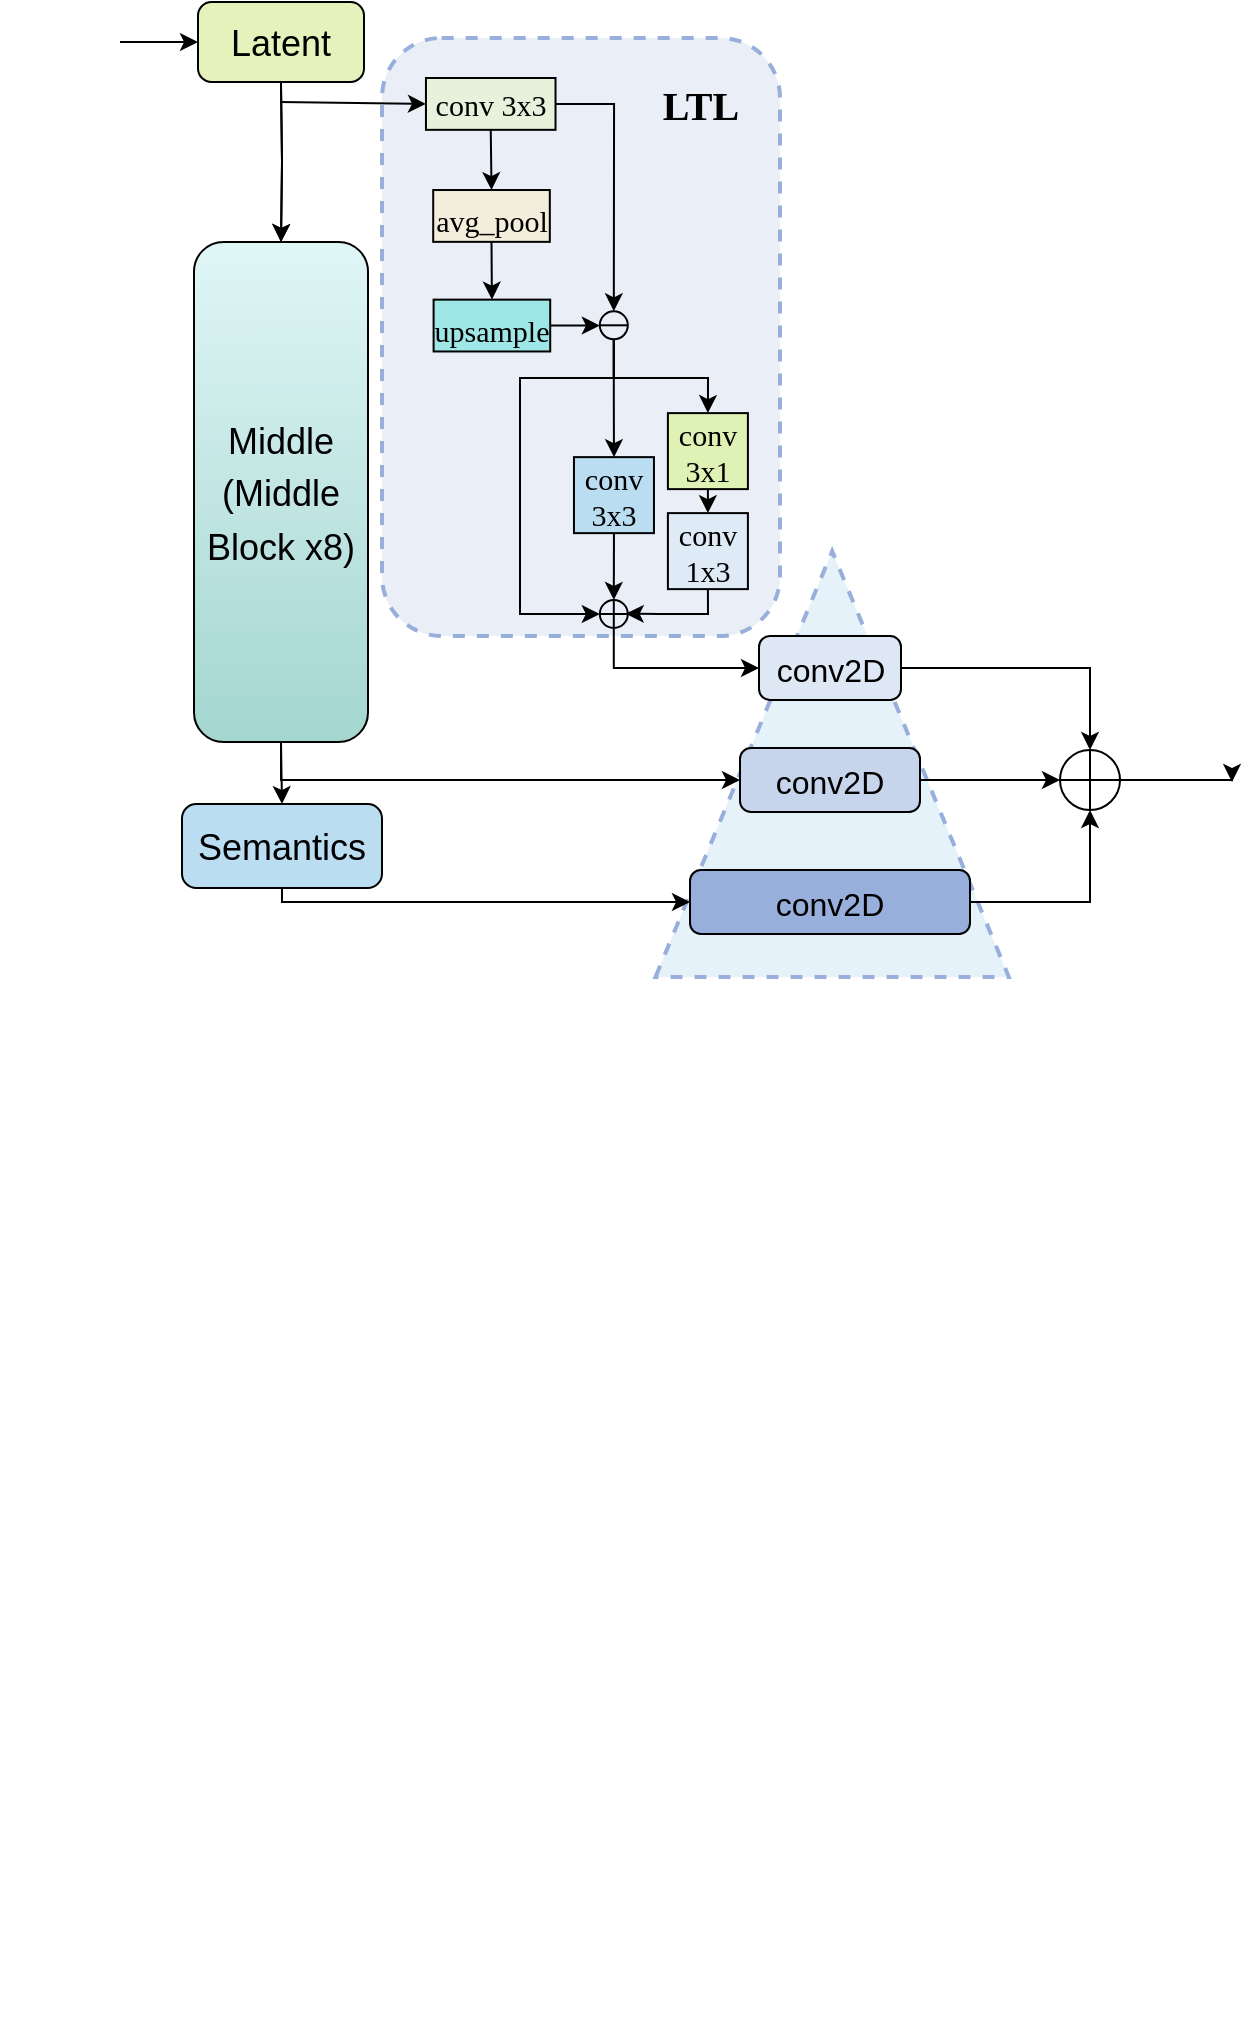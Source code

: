 <mxfile version="20.2.0" type="github">
  <diagram id="WAzO3WtMI_GyH3f_W9UE" name="Page-1">
    <mxGraphModel dx="1449" dy="844" grid="1" gridSize="10" guides="1" tooltips="1" connect="1" arrows="1" fold="1" page="0" pageScale="1" pageWidth="827" pageHeight="1169" math="0" shadow="0">
      <root>
        <mxCell id="0" />
        <mxCell id="1" parent="0" />
        <mxCell id="YoniJZbzX_0_3eX6zQOQ-70" value="" style="triangle;whiteSpace=wrap;html=1;dashed=1;fillStyle=auto;fontFamily=Times New Roman;fontSize=20;strokeColor=#97AFDA;strokeWidth=2;fillColor=#E6F2FA;gradientColor=none;rotation=-90;" parent="1" vertex="1">
          <mxGeometry x="353.68" y="352.72" width="212.82" height="176.63" as="geometry" />
        </mxCell>
        <mxCell id="YoniJZbzX_0_3eX6zQOQ-61" value="" style="rounded=1;whiteSpace=wrap;html=1;fontSize=16;strokeColor=#97AFDA;strokeWidth=2;fillColor=#E9EEF7;dashed=1;" parent="1" vertex="1">
          <mxGeometry x="235" y="77.96" width="199" height="299.04" as="geometry" />
        </mxCell>
        <mxCell id="YoniJZbzX_0_3eX6zQOQ-44" style="edgeStyle=orthogonalEdgeStyle;rounded=0;orthogonalLoop=1;jettySize=auto;html=1;exitX=0.5;exitY=1;exitDx=0;exitDy=0;entryX=0.5;entryY=0;entryDx=0;entryDy=0;fontSize=28;" parent="1" source="YoniJZbzX_0_3eX6zQOQ-24" target="YoniJZbzX_0_3eX6zQOQ-28" edge="1">
          <mxGeometry relative="1" as="geometry">
            <Array as="points">
              <mxPoint x="351" y="248" />
              <mxPoint x="398" y="248" />
            </Array>
          </mxGeometry>
        </mxCell>
        <mxCell id="YoniJZbzX_0_3eX6zQOQ-49" style="edgeStyle=orthogonalEdgeStyle;rounded=0;orthogonalLoop=1;jettySize=auto;html=1;exitX=0.5;exitY=1;exitDx=0;exitDy=0;entryX=0;entryY=0.5;entryDx=0;entryDy=0;fontSize=28;" parent="1" source="YoniJZbzX_0_3eX6zQOQ-24" target="YoniJZbzX_0_3eX6zQOQ-37" edge="1">
          <mxGeometry relative="1" as="geometry">
            <Array as="points">
              <mxPoint x="351" y="248" />
              <mxPoint x="304" y="248" />
              <mxPoint x="304" y="366" />
            </Array>
          </mxGeometry>
        </mxCell>
        <mxCell id="YoniJZbzX_0_3eX6zQOQ-24" value="" style="ellipse;whiteSpace=wrap;html=1;labelBackgroundColor=none;fontFamily=Times New Roman;fontSize=20;fillColor=none;gradientColor=none;" parent="1" vertex="1">
          <mxGeometry x="343.904" y="214.652" width="14" height="14" as="geometry" />
        </mxCell>
        <mxCell id="YoniJZbzX_0_3eX6zQOQ-6" value="" style="endArrow=classic;html=1;rounded=0;fontFamily=Times New Roman;fontSize=20;exitX=1;exitY=0.5;exitDx=0;exitDy=0;entryX=0.5;entryY=0;entryDx=0;entryDy=0;" parent="1" target="YoniJZbzX_0_3eX6zQOQ-24" edge="1">
          <mxGeometry width="50" height="50" relative="1" as="geometry">
            <mxPoint x="316.76" y="110.957" as="sourcePoint" />
            <mxPoint x="351.03" y="199.061" as="targetPoint" />
            <Array as="points">
              <mxPoint x="351.03" y="110.957" />
            </Array>
          </mxGeometry>
        </mxCell>
        <mxCell id="6SteIcs9atlxRpSBMP28-93" value="" style="edgeStyle=orthogonalEdgeStyle;rounded=0;orthogonalLoop=1;jettySize=auto;html=1;fontSize=20;" parent="1" target="6SteIcs9atlxRpSBMP28-2" edge="1">
          <mxGeometry relative="1" as="geometry">
            <mxPoint x="184.471" y="99" as="sourcePoint" />
          </mxGeometry>
        </mxCell>
        <mxCell id="6SteIcs9atlxRpSBMP28-94" value="" style="edgeStyle=orthogonalEdgeStyle;rounded=0;orthogonalLoop=1;jettySize=auto;html=1;fontSize=20;" parent="1" target="6SteIcs9atlxRpSBMP28-2" edge="1">
          <mxGeometry relative="1" as="geometry">
            <mxPoint x="184.471" y="99" as="sourcePoint" />
          </mxGeometry>
        </mxCell>
        <mxCell id="YoniJZbzX_0_3eX6zQOQ-26" style="edgeStyle=orthogonalEdgeStyle;rounded=0;orthogonalLoop=1;jettySize=auto;html=1;exitX=0.5;exitY=1;exitDx=0;exitDy=0;entryX=0.5;entryY=0;entryDx=0;entryDy=0;fontSize=20;" parent="1" source="6SteIcs9atlxRpSBMP28-2" target="6SteIcs9atlxRpSBMP28-3" edge="1">
          <mxGeometry relative="1" as="geometry" />
        </mxCell>
        <mxCell id="YoniJZbzX_0_3eX6zQOQ-60" style="edgeStyle=orthogonalEdgeStyle;rounded=0;orthogonalLoop=1;jettySize=auto;html=1;exitX=0.5;exitY=1;exitDx=0;exitDy=0;entryX=0;entryY=0.5;entryDx=0;entryDy=0;fontSize=16;" parent="1" source="6SteIcs9atlxRpSBMP28-2" target="6SteIcs9atlxRpSBMP28-80" edge="1">
          <mxGeometry relative="1" as="geometry">
            <Array as="points">
              <mxPoint x="185" y="449" />
            </Array>
          </mxGeometry>
        </mxCell>
        <mxCell id="6SteIcs9atlxRpSBMP28-2" value="&lt;font style=&quot;font-size: 18px;&quot;&gt;&lt;span style=&quot;&quot;&gt;Middle&lt;/span&gt;&lt;br&gt;&lt;font style=&quot;font-size: 18px;&quot;&gt;(Middle Block x8)&lt;/font&gt;&lt;br&gt;&lt;/font&gt;" style="rounded=1;whiteSpace=wrap;html=1;fontSize=22;strokeColor=default;fillColor=#E0F6F6;arcSize=17;gradientColor=#A4D6D0;" parent="1" vertex="1">
          <mxGeometry x="141" y="180" width="87" height="250" as="geometry" />
        </mxCell>
        <mxCell id="YoniJZbzX_0_3eX6zQOQ-57" style="edgeStyle=orthogonalEdgeStyle;rounded=0;orthogonalLoop=1;jettySize=auto;html=1;exitX=0.5;exitY=1;exitDx=0;exitDy=0;entryX=0;entryY=0.5;entryDx=0;entryDy=0;fontSize=16;" parent="1" source="6SteIcs9atlxRpSBMP28-3" target="6SteIcs9atlxRpSBMP28-82" edge="1">
          <mxGeometry relative="1" as="geometry">
            <Array as="points">
              <mxPoint x="185" y="510" />
            </Array>
          </mxGeometry>
        </mxCell>
        <mxCell id="6SteIcs9atlxRpSBMP28-3" value="&lt;font style=&quot;font-size: 18px;&quot;&gt;Semantics&lt;/font&gt;" style="rounded=1;whiteSpace=wrap;html=1;fontSize=22;strokeColor=default;fillColor=#BBDDF2;arcSize=17;" parent="1" vertex="1">
          <mxGeometry x="135" y="461" width="100" height="42" as="geometry" />
        </mxCell>
        <mxCell id="YoniJZbzX_0_3eX6zQOQ-56" style="edgeStyle=orthogonalEdgeStyle;rounded=0;orthogonalLoop=1;jettySize=auto;html=1;exitX=1;exitY=0.5;exitDx=0;exitDy=0;entryX=0.5;entryY=0;entryDx=0;entryDy=0;fontSize=16;" parent="1" source="6SteIcs9atlxRpSBMP28-74" target="YoniJZbzX_0_3eX6zQOQ-53" edge="1">
          <mxGeometry relative="1" as="geometry" />
        </mxCell>
        <mxCell id="6SteIcs9atlxRpSBMP28-74" value="&lt;font style=&quot;font-size: 16px;&quot;&gt;conv2D&lt;/font&gt;" style="rounded=1;whiteSpace=wrap;html=1;fontSize=22;strokeColor=default;fillColor=#DEE7F4;arcSize=17;" parent="1" vertex="1">
          <mxGeometry x="423.5" y="377" width="71" height="32" as="geometry" />
        </mxCell>
        <mxCell id="YoniJZbzX_0_3eX6zQOQ-54" style="edgeStyle=orthogonalEdgeStyle;rounded=0;orthogonalLoop=1;jettySize=auto;html=1;exitX=1;exitY=0.5;exitDx=0;exitDy=0;entryX=0;entryY=0.5;entryDx=0;entryDy=0;fontSize=16;" parent="1" source="6SteIcs9atlxRpSBMP28-80" target="YoniJZbzX_0_3eX6zQOQ-53" edge="1">
          <mxGeometry relative="1" as="geometry" />
        </mxCell>
        <mxCell id="6SteIcs9atlxRpSBMP28-80" value="&lt;font style=&quot;font-size: 16px;&quot;&gt;conv2D&lt;/font&gt;" style="rounded=1;whiteSpace=wrap;html=1;fontSize=22;strokeColor=default;fillColor=#C7D5EC;arcSize=17;align=center;" parent="1" vertex="1">
          <mxGeometry x="414" y="433" width="90" height="32" as="geometry" />
        </mxCell>
        <mxCell id="YoniJZbzX_0_3eX6zQOQ-58" style="edgeStyle=orthogonalEdgeStyle;rounded=0;orthogonalLoop=1;jettySize=auto;html=1;exitX=1;exitY=0.5;exitDx=0;exitDy=0;entryX=0.5;entryY=1;entryDx=0;entryDy=0;fontSize=16;" parent="1" source="6SteIcs9atlxRpSBMP28-82" target="YoniJZbzX_0_3eX6zQOQ-53" edge="1">
          <mxGeometry relative="1" as="geometry" />
        </mxCell>
        <mxCell id="6SteIcs9atlxRpSBMP28-82" value="&lt;font style=&quot;font-size: 16px;&quot;&gt;conv2D&lt;/font&gt;" style="rounded=1;whiteSpace=wrap;html=1;fontSize=22;strokeColor=default;fillColor=#97AFDA;arcSize=17;" parent="1" vertex="1">
          <mxGeometry x="389" y="494" width="140" height="32" as="geometry" />
        </mxCell>
        <mxCell id="6SteIcs9atlxRpSBMP28-259" value="" style="endArrow=classic;html=1;rounded=0;fontSize=22;entryX=0;entryY=0.5;entryDx=0;entryDy=0;" parent="1" target="6SteIcs9atlxRpSBMP28-267" edge="1">
          <mxGeometry width="50" height="50" relative="1" as="geometry">
            <mxPoint x="104" y="80" as="sourcePoint" />
            <mxPoint x="84" y="120" as="targetPoint" />
          </mxGeometry>
        </mxCell>
        <mxCell id="6SteIcs9atlxRpSBMP28-267" value="&lt;font style=&quot;font-size: 18px;&quot;&gt;Latent&lt;/font&gt;" style="rounded=1;whiteSpace=wrap;html=1;fontSize=22;strokeColor=default;fillColor=#E6F2BB;arcSize=17;" parent="1" vertex="1">
          <mxGeometry x="143" y="60" width="83" height="40" as="geometry" />
        </mxCell>
        <mxCell id="YoniJZbzX_0_3eX6zQOQ-2" value="&lt;font style=&quot;&quot; face=&quot;Times New Roman&quot;&gt;&lt;font style=&quot;font-size: 15px;&quot;&gt;conv 3x3&lt;/font&gt;&lt;br&gt;&lt;/font&gt;" style="rounded=0;whiteSpace=wrap;html=1;fillColor=#E6F2DC;" parent="1" vertex="1">
          <mxGeometry x="256.978" y="98" width="64.782" height="25.913" as="geometry" />
        </mxCell>
        <mxCell id="YoniJZbzX_0_3eX6zQOQ-4" value="" style="endArrow=classic;html=1;rounded=0;entryX=0.5;entryY=0;entryDx=0;entryDy=0;exitX=0.5;exitY=1;exitDx=0;exitDy=0;" parent="1" source="YoniJZbzX_0_3eX6zQOQ-2" target="YoniJZbzX_0_3eX6zQOQ-7" edge="1">
          <mxGeometry width="50" height="50" relative="1" as="geometry">
            <mxPoint x="289.239" y="130.391" as="sourcePoint" />
            <mxPoint x="289.304" y="162.783" as="targetPoint" />
          </mxGeometry>
        </mxCell>
        <mxCell id="YoniJZbzX_0_3eX6zQOQ-39" style="edgeStyle=orthogonalEdgeStyle;rounded=0;orthogonalLoop=1;jettySize=auto;html=1;exitX=0.5;exitY=1;exitDx=0;exitDy=0;entryX=0.5;entryY=0;entryDx=0;entryDy=0;fontSize=28;" parent="1" source="YoniJZbzX_0_3eX6zQOQ-7" target="YoniJZbzX_0_3eX6zQOQ-8" edge="1">
          <mxGeometry relative="1" as="geometry" />
        </mxCell>
        <mxCell id="YoniJZbzX_0_3eX6zQOQ-7" value="&lt;font style=&quot;font-size: 15px;&quot;&gt;avg_pool&lt;/font&gt;" style="rounded=0;whiteSpace=wrap;html=1;fontFamily=Times New Roman;fontSize=20;fillColor=#F3EDDC;" parent="1" vertex="1">
          <mxGeometry x="260.605" y="154.009" width="58.304" height="25.913" as="geometry" />
        </mxCell>
        <mxCell id="YoniJZbzX_0_3eX6zQOQ-36" style="edgeStyle=orthogonalEdgeStyle;rounded=0;orthogonalLoop=1;jettySize=auto;html=1;exitX=1;exitY=0.5;exitDx=0;exitDy=0;entryX=0;entryY=0.5;entryDx=0;entryDy=0;fontSize=15;" parent="1" source="YoniJZbzX_0_3eX6zQOQ-8" target="YoniJZbzX_0_3eX6zQOQ-24" edge="1">
          <mxGeometry relative="1" as="geometry" />
        </mxCell>
        <mxCell id="YoniJZbzX_0_3eX6zQOQ-8" value="&lt;font style=&quot;font-size: 15px;&quot;&gt;upsample&lt;/font&gt;" style="rounded=0;whiteSpace=wrap;html=1;fontFamily=Times New Roman;fontSize=20;fillColor=#9FE7E6;" parent="1" vertex="1">
          <mxGeometry x="260.8" y="208.822" width="58.304" height="25.913" as="geometry" />
        </mxCell>
        <mxCell id="YoniJZbzX_0_3eX6zQOQ-33" style="edgeStyle=orthogonalEdgeStyle;rounded=0;orthogonalLoop=1;jettySize=auto;html=1;exitX=0.5;exitY=1;exitDx=0;exitDy=0;entryX=0.5;entryY=0;entryDx=0;entryDy=0;fontSize=15;" parent="1" source="YoniJZbzX_0_3eX6zQOQ-24" target="YoniJZbzX_0_3eX6zQOQ-30" edge="1">
          <mxGeometry relative="1" as="geometry" />
        </mxCell>
        <mxCell id="YoniJZbzX_0_3eX6zQOQ-34" style="edgeStyle=orthogonalEdgeStyle;rounded=0;orthogonalLoop=1;jettySize=auto;html=1;exitX=0.5;exitY=1;exitDx=0;exitDy=0;entryX=0.5;entryY=0;entryDx=0;entryDy=0;fontSize=15;" parent="1" source="YoniJZbzX_0_3eX6zQOQ-28" target="YoniJZbzX_0_3eX6zQOQ-29" edge="1">
          <mxGeometry relative="1" as="geometry" />
        </mxCell>
        <mxCell id="YoniJZbzX_0_3eX6zQOQ-28" value="&lt;font style=&quot;&quot; face=&quot;Times New Roman&quot;&gt;&lt;font style=&quot;font-size: 15px;&quot;&gt;conv&lt;br&gt;3x1&lt;/font&gt;&lt;br&gt;&lt;/font&gt;" style="rounded=0;whiteSpace=wrap;html=1;fillColor=#DFF2B6;" parent="1" vertex="1">
          <mxGeometry x="377.95" y="265.56" width="40" height="38" as="geometry" />
        </mxCell>
        <mxCell id="YoniJZbzX_0_3eX6zQOQ-52" style="edgeStyle=orthogonalEdgeStyle;rounded=0;orthogonalLoop=1;jettySize=auto;html=1;exitX=0.5;exitY=1;exitDx=0;exitDy=0;entryX=0.926;entryY=0.491;entryDx=0;entryDy=0;entryPerimeter=0;fontSize=28;" parent="1" source="YoniJZbzX_0_3eX6zQOQ-29" target="YoniJZbzX_0_3eX6zQOQ-37" edge="1">
          <mxGeometry relative="1" as="geometry">
            <Array as="points">
              <mxPoint x="398" y="366" />
              <mxPoint x="374" y="366" />
            </Array>
          </mxGeometry>
        </mxCell>
        <mxCell id="YoniJZbzX_0_3eX6zQOQ-29" value="&lt;font style=&quot;&quot; face=&quot;Times New Roman&quot;&gt;&lt;font style=&quot;font-size: 15px;&quot;&gt;conv&lt;br&gt;1x3&lt;/font&gt;&lt;br&gt;&lt;/font&gt;" style="rounded=0;whiteSpace=wrap;html=1;fillColor=#DEEBF7;" parent="1" vertex="1">
          <mxGeometry x="377.95" y="315.56" width="40" height="38" as="geometry" />
        </mxCell>
        <mxCell id="YoniJZbzX_0_3eX6zQOQ-41" style="edgeStyle=orthogonalEdgeStyle;rounded=0;orthogonalLoop=1;jettySize=auto;html=1;exitX=0.5;exitY=1;exitDx=0;exitDy=0;entryX=0.5;entryY=0;entryDx=0;entryDy=0;fontSize=28;" parent="1" source="YoniJZbzX_0_3eX6zQOQ-30" target="YoniJZbzX_0_3eX6zQOQ-37" edge="1">
          <mxGeometry relative="1" as="geometry" />
        </mxCell>
        <mxCell id="YoniJZbzX_0_3eX6zQOQ-30" value="&lt;font style=&quot;&quot; face=&quot;Times New Roman&quot;&gt;&lt;font style=&quot;font-size: 15px;&quot;&gt;conv&lt;br&gt;3x3&lt;/font&gt;&lt;br&gt;&lt;/font&gt;" style="rounded=0;whiteSpace=wrap;html=1;fillColor=#BBDDF2;" parent="1" vertex="1">
          <mxGeometry x="330.982" y="287.563" width="40" height="38" as="geometry" />
        </mxCell>
        <mxCell id="YoniJZbzX_0_3eX6zQOQ-55" style="edgeStyle=orthogonalEdgeStyle;rounded=0;orthogonalLoop=1;jettySize=auto;html=1;exitX=0.5;exitY=1;exitDx=0;exitDy=0;entryX=0;entryY=0.5;entryDx=0;entryDy=0;fontSize=16;" parent="1" source="YoniJZbzX_0_3eX6zQOQ-37" target="6SteIcs9atlxRpSBMP28-74" edge="1">
          <mxGeometry relative="1" as="geometry" />
        </mxCell>
        <mxCell id="YoniJZbzX_0_3eX6zQOQ-37" value="" style="shape=orEllipse;perimeter=ellipsePerimeter;whiteSpace=wrap;html=1;backgroundOutline=1;fontSize=15;strokeColor=default;strokeWidth=1;fillColor=none;" parent="1" vertex="1">
          <mxGeometry x="343.9" y="359" width="14" height="14" as="geometry" />
        </mxCell>
        <mxCell id="YoniJZbzX_0_3eX6zQOQ-38" value="" style="endArrow=none;html=1;rounded=0;fontSize=28;exitX=0;exitY=0.5;exitDx=0;exitDy=0;entryX=1;entryY=0.5;entryDx=0;entryDy=0;" parent="1" source="YoniJZbzX_0_3eX6zQOQ-24" target="YoniJZbzX_0_3eX6zQOQ-24" edge="1">
          <mxGeometry width="50" height="50" relative="1" as="geometry">
            <mxPoint x="344" y="271" as="sourcePoint" />
            <mxPoint x="394" y="221" as="targetPoint" />
          </mxGeometry>
        </mxCell>
        <mxCell id="YoniJZbzX_0_3eX6zQOQ-48" value="" style="endArrow=classic;html=1;rounded=0;fontSize=28;entryX=0;entryY=0.5;entryDx=0;entryDy=0;" parent="1" target="YoniJZbzX_0_3eX6zQOQ-2" edge="1">
          <mxGeometry width="50" height="50" relative="1" as="geometry">
            <mxPoint x="184" y="110" as="sourcePoint" />
            <mxPoint x="226" y="116.92" as="targetPoint" />
          </mxGeometry>
        </mxCell>
        <mxCell id="YoniJZbzX_0_3eX6zQOQ-59" style="edgeStyle=orthogonalEdgeStyle;rounded=0;orthogonalLoop=1;jettySize=auto;html=1;exitX=1;exitY=0.5;exitDx=0;exitDy=0;fontSize=16;" parent="1" source="YoniJZbzX_0_3eX6zQOQ-53" edge="1">
          <mxGeometry relative="1" as="geometry">
            <mxPoint x="660" y="450" as="targetPoint" />
            <Array as="points">
              <mxPoint x="660" y="449" />
            </Array>
          </mxGeometry>
        </mxCell>
        <mxCell id="YoniJZbzX_0_3eX6zQOQ-53" value="" style="shape=orEllipse;perimeter=ellipsePerimeter;whiteSpace=wrap;html=1;backgroundOutline=1;fontSize=28;strokeColor=default;strokeWidth=1;fillColor=none;" parent="1" vertex="1">
          <mxGeometry x="574" y="434" width="30" height="30" as="geometry" />
        </mxCell>
        <mxCell id="6SteIcs9atlxRpSBMP28-83" value="" style="group" parent="1" vertex="1" connectable="0">
          <mxGeometry x="44.45" y="550" width="300" height="520" as="geometry" />
        </mxCell>
        <mxCell id="6SteIcs9atlxRpSBMP28-29" value="" style="text;html=1;align=center;verticalAlign=middle;resizable=0;points=[];autosize=1;strokeColor=none;fillColor=none;fontSize=16;fillStyle=auto;" parent="6SteIcs9atlxRpSBMP28-83" vertex="1">
          <mxGeometry x="125" y="-5" width="50" height="40" as="geometry" />
        </mxCell>
        <mxCell id="6SteIcs9atlxRpSBMP28-84" value="" style="group" parent="1" vertex="1" connectable="0">
          <mxGeometry x="372.2" y="550" width="296.5" height="214.5" as="geometry" />
        </mxCell>
        <mxCell id="6SteIcs9atlxRpSBMP28-38" value="" style="text;html=1;align=center;verticalAlign=middle;resizable=0;points=[];autosize=1;strokeColor=none;fillColor=none;fontSize=16;" parent="6SteIcs9atlxRpSBMP28-84" vertex="1">
          <mxGeometry x="131.5" y="-5" width="50" height="40" as="geometry" />
        </mxCell>
        <mxCell id="YoniJZbzX_0_3eX6zQOQ-68" value="&lt;b style=&quot;font-size: 20px;&quot;&gt;LTL&lt;/b&gt;" style="text;html=1;align=center;verticalAlign=middle;resizable=0;points=[];autosize=1;strokeColor=none;fillColor=none;fontSize=20;fontFamily=Times New Roman;" parent="1" vertex="1">
          <mxGeometry x="363.5" y="90.96" width="60" height="40" as="geometry" />
        </mxCell>
      </root>
    </mxGraphModel>
  </diagram>
</mxfile>
